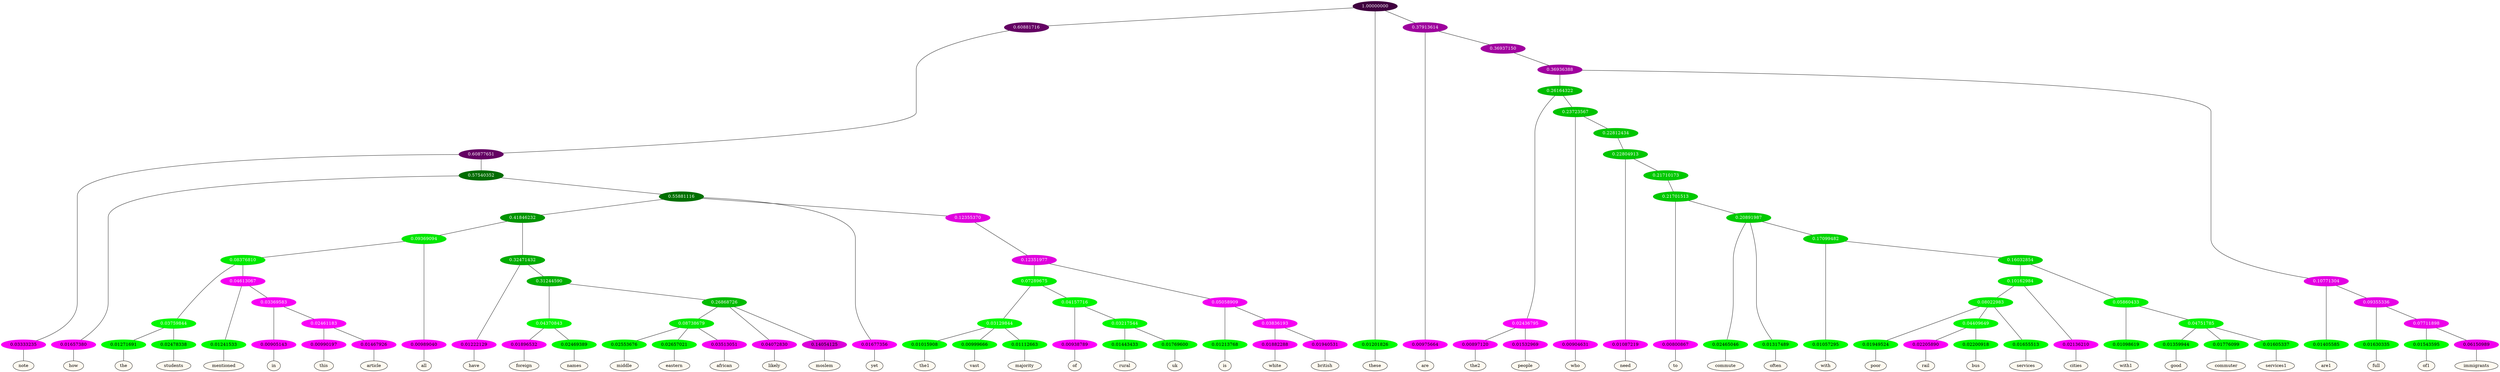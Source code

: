 graph {
	node [format=png height=0.15 nodesep=0.001 ordering=out overlap=prism overlap_scaling=0.01 ranksep=0.001 ratio=0.2 style=filled width=0.15]
	{
		rank=same
		a_w_7 [label=note color=black fillcolor=floralwhite style="filled,solid"]
		a_w_10 [label=how color=black fillcolor=floralwhite style="filled,solid"]
		a_w_49 [label=the color=black fillcolor=floralwhite style="filled,solid"]
		a_w_50 [label=students color=black fillcolor=floralwhite style="filled,solid"]
		a_w_51 [label=mentioned color=black fillcolor=floralwhite style="filled,solid"]
		a_w_66 [label=in color=black fillcolor=floralwhite style="filled,solid"]
		a_w_75 [label=this color=black fillcolor=floralwhite style="filled,solid"]
		a_w_76 [label=article color=black fillcolor=floralwhite style="filled,solid"]
		a_w_31 [label=all color=black fillcolor=floralwhite style="filled,solid"]
		a_w_32 [label=have color=black fillcolor=floralwhite style="filled,solid"]
		a_w_53 [label=foreign color=black fillcolor=floralwhite style="filled,solid"]
		a_w_54 [label=names color=black fillcolor=floralwhite style="filled,solid"]
		a_w_68 [label=middle color=black fillcolor=floralwhite style="filled,solid"]
		a_w_69 [label=eastern color=black fillcolor=floralwhite style="filled,solid"]
		a_w_70 [label=african color=black fillcolor=floralwhite style="filled,solid"]
		a_w_56 [label=likely color=black fillcolor=floralwhite style="filled,solid"]
		a_w_57 [label=moslem color=black fillcolor=floralwhite style="filled,solid"]
		a_w_15 [label=yet color=black fillcolor=floralwhite style="filled,solid"]
		a_w_58 [label=the1 color=black fillcolor=floralwhite style="filled,solid"]
		a_w_59 [label=vast color=black fillcolor=floralwhite style="filled,solid"]
		a_w_60 [label=majority color=black fillcolor=floralwhite style="filled,solid"]
		a_w_61 [label=of color=black fillcolor=floralwhite style="filled,solid"]
		a_w_71 [label=rural color=black fillcolor=floralwhite style="filled,solid"]
		a_w_72 [label=uk color=black fillcolor=floralwhite style="filled,solid"]
		a_w_45 [label=is color=black fillcolor=floralwhite style="filled,solid"]
		a_w_63 [label=white color=black fillcolor=floralwhite style="filled,solid"]
		a_w_64 [label=british color=black fillcolor=floralwhite style="filled,solid"]
		a_w_2 [label=these color=black fillcolor=floralwhite style="filled,solid"]
		a_w_5 [label=are color=black fillcolor=floralwhite style="filled,solid"]
		a_w_24 [label=the2 color=black fillcolor=floralwhite style="filled,solid"]
		a_w_25 [label=people color=black fillcolor=floralwhite style="filled,solid"]
		a_w_26 [label=who color=black fillcolor=floralwhite style="filled,solid"]
		a_w_47 [label=need color=black fillcolor=floralwhite style="filled,solid"]
		a_w_73 [label=to color=black fillcolor=floralwhite style="filled,solid"]
		a_w_77 [label=commute color=black fillcolor=floralwhite style="filled,solid"]
		a_w_78 [label=often color=black fillcolor=floralwhite style="filled,solid"]
		a_w_80 [label=with color=black fillcolor=floralwhite style="filled,solid"]
		a_w_88 [label=poor color=black fillcolor=floralwhite style="filled,solid"]
		a_w_94 [label=rail color=black fillcolor=floralwhite style="filled,solid"]
		a_w_95 [label=bus color=black fillcolor=floralwhite style="filled,solid"]
		a_w_90 [label=services color=black fillcolor=floralwhite style="filled,solid"]
		a_w_85 [label=cities color=black fillcolor=floralwhite style="filled,solid"]
		a_w_86 [label=with1 color=black fillcolor=floralwhite style="filled,solid"]
		a_w_91 [label=good color=black fillcolor=floralwhite style="filled,solid"]
		a_w_92 [label=commuter color=black fillcolor=floralwhite style="filled,solid"]
		a_w_93 [label=services1 color=black fillcolor=floralwhite style="filled,solid"]
		a_w_19 [label=are1 color=black fillcolor=floralwhite style="filled,solid"]
		a_w_28 [label=full color=black fillcolor=floralwhite style="filled,solid"]
		a_w_37 [label=of1 color=black fillcolor=floralwhite style="filled,solid"]
		a_w_38 [label=immigrants color=black fillcolor=floralwhite style="filled,solid"]
	}
	a_n_7 -- a_w_7
	a_n_10 -- a_w_10
	a_n_49 -- a_w_49
	a_n_50 -- a_w_50
	a_n_51 -- a_w_51
	a_n_66 -- a_w_66
	a_n_75 -- a_w_75
	a_n_76 -- a_w_76
	a_n_31 -- a_w_31
	a_n_32 -- a_w_32
	a_n_53 -- a_w_53
	a_n_54 -- a_w_54
	a_n_68 -- a_w_68
	a_n_69 -- a_w_69
	a_n_70 -- a_w_70
	a_n_56 -- a_w_56
	a_n_57 -- a_w_57
	a_n_15 -- a_w_15
	a_n_58 -- a_w_58
	a_n_59 -- a_w_59
	a_n_60 -- a_w_60
	a_n_61 -- a_w_61
	a_n_71 -- a_w_71
	a_n_72 -- a_w_72
	a_n_45 -- a_w_45
	a_n_63 -- a_w_63
	a_n_64 -- a_w_64
	a_n_2 -- a_w_2
	a_n_5 -- a_w_5
	a_n_24 -- a_w_24
	a_n_25 -- a_w_25
	a_n_26 -- a_w_26
	a_n_47 -- a_w_47
	a_n_73 -- a_w_73
	a_n_77 -- a_w_77
	a_n_78 -- a_w_78
	a_n_80 -- a_w_80
	a_n_88 -- a_w_88
	a_n_94 -- a_w_94
	a_n_95 -- a_w_95
	a_n_90 -- a_w_90
	a_n_85 -- a_w_85
	a_n_86 -- a_w_86
	a_n_91 -- a_w_91
	a_n_92 -- a_w_92
	a_n_93 -- a_w_93
	a_n_19 -- a_w_19
	a_n_28 -- a_w_28
	a_n_37 -- a_w_37
	a_n_38 -- a_w_38
	{
		rank=same
		a_n_7 [label=0.03333235 color="0.835 1.000 0.967" fontcolor=black]
		a_n_10 [label=0.01657380 color="0.835 1.000 0.983" fontcolor=black]
		a_n_49 [label=0.01271691 color="0.334 1.000 0.987" fontcolor=black]
		a_n_50 [label=0.02478338 color="0.334 1.000 0.975" fontcolor=black]
		a_n_51 [label=0.01241533 color="0.334 1.000 0.988" fontcolor=black]
		a_n_66 [label=0.00905143 color="0.835 1.000 0.991" fontcolor=black]
		a_n_75 [label=0.00990197 color="0.835 1.000 0.990" fontcolor=black]
		a_n_76 [label=0.01467926 color="0.835 1.000 0.985" fontcolor=black]
		a_n_31 [label=0.00989040 color="0.835 1.000 0.990" fontcolor=black]
		a_n_32 [label=0.01222129 color="0.835 1.000 0.988" fontcolor=black]
		a_n_53 [label=0.01896532 color="0.835 1.000 0.981" fontcolor=black]
		a_n_54 [label=0.02469389 color="0.334 1.000 0.975" fontcolor=black]
		a_n_68 [label=0.02553676 color="0.334 1.000 0.974" fontcolor=black]
		a_n_69 [label=0.02657021 color="0.334 1.000 0.973" fontcolor=black]
		a_n_70 [label=0.03513051 color="0.835 1.000 0.965" fontcolor=black]
		a_n_56 [label=0.04072830 color="0.835 1.000 0.959" fontcolor=black]
		a_n_57 [label=0.14054125 color="0.835 1.000 0.859" fontcolor=black]
		a_n_15 [label=0.01677356 color="0.835 1.000 0.983" fontcolor=black]
		a_n_58 [label=0.01015908 color="0.334 1.000 0.990" fontcolor=black]
		a_n_59 [label=0.00999666 color="0.334 1.000 0.990" fontcolor=black]
		a_n_60 [label=0.01112663 color="0.334 1.000 0.989" fontcolor=black]
		a_n_61 [label=0.00938789 color="0.835 1.000 0.991" fontcolor=black]
		a_n_71 [label=0.01443433 color="0.334 1.000 0.986" fontcolor=black]
		a_n_72 [label=0.01769600 color="0.334 1.000 0.982" fontcolor=black]
		a_n_45 [label=0.01213768 color="0.334 1.000 0.988" fontcolor=black]
		a_n_63 [label=0.01882288 color="0.835 1.000 0.981" fontcolor=black]
		a_n_64 [label=0.01940531 color="0.835 1.000 0.981" fontcolor=black]
		a_n_2 [label=0.01201826 color="0.334 1.000 0.988" fontcolor=black]
		a_n_5 [label=0.00975664 color="0.835 1.000 0.990" fontcolor=black]
		a_n_24 [label=0.00897120 color="0.835 1.000 0.991" fontcolor=black]
		a_n_25 [label=0.01532969 color="0.835 1.000 0.985" fontcolor=black]
		a_n_26 [label=0.00904631 color="0.835 1.000 0.991" fontcolor=black]
		a_n_47 [label=0.01087219 color="0.835 1.000 0.989" fontcolor=black]
		a_n_73 [label=0.00800867 color="0.835 1.000 0.992" fontcolor=black]
		a_n_77 [label=0.02465046 color="0.334 1.000 0.975" fontcolor=black]
		a_n_78 [label=0.01317489 color="0.334 1.000 0.987" fontcolor=black]
		a_n_80 [label=0.01057295 color="0.334 1.000 0.989" fontcolor=black]
		a_n_88 [label=0.01949524 color="0.334 1.000 0.981" fontcolor=black]
		a_n_94 [label=0.02205890 color="0.835 1.000 0.978" fontcolor=black]
		a_n_95 [label=0.02200918 color="0.334 1.000 0.978" fontcolor=black]
		a_n_90 [label=0.01655513 color="0.334 1.000 0.983" fontcolor=black]
		a_n_85 [label=0.02136210 color="0.835 1.000 0.979" fontcolor=black]
		a_n_86 [label=0.01098619 color="0.334 1.000 0.989" fontcolor=black]
		a_n_91 [label=0.01359944 color="0.334 1.000 0.986" fontcolor=black]
		a_n_92 [label=0.01776099 color="0.334 1.000 0.982" fontcolor=black]
		a_n_93 [label=0.01605337 color="0.334 1.000 0.984" fontcolor=black]
		a_n_19 [label=0.01405585 color="0.334 1.000 0.986" fontcolor=black]
		a_n_28 [label=0.01630335 color="0.334 1.000 0.984" fontcolor=black]
		a_n_37 [label=0.01543595 color="0.334 1.000 0.985" fontcolor=black]
		a_n_38 [label=0.06150989 color="0.835 1.000 0.938" fontcolor=black]
	}
	a_n_0 [label=1.00000000 color="0.835 1.000 0.250" fontcolor=grey99]
	a_n_1 [label=0.60881716 color="0.835 1.000 0.391" fontcolor=grey99]
	a_n_0 -- a_n_1
	a_n_0 -- a_n_2
	a_n_3 [label=0.37913614 color="0.835 1.000 0.621" fontcolor=grey99]
	a_n_0 -- a_n_3
	a_n_4 [label=0.60877651 color="0.835 1.000 0.391" fontcolor=grey99]
	a_n_1 -- a_n_4
	a_n_3 -- a_n_5
	a_n_6 [label=0.36937150 color="0.835 1.000 0.631" fontcolor=grey99]
	a_n_3 -- a_n_6
	a_n_4 -- a_n_7
	a_n_8 [label=0.57540352 color="0.334 1.000 0.425" fontcolor=grey99]
	a_n_4 -- a_n_8
	a_n_9 [label=0.36936388 color="0.835 1.000 0.631" fontcolor=grey99]
	a_n_6 -- a_n_9
	a_n_8 -- a_n_10
	a_n_11 [label=0.55881116 color="0.334 1.000 0.441" fontcolor=grey99]
	a_n_8 -- a_n_11
	a_n_12 [label=0.26164322 color="0.334 1.000 0.738" fontcolor=grey99]
	a_n_9 -- a_n_12
	a_n_13 [label=0.10771304 color="0.835 1.000 0.892" fontcolor=grey99]
	a_n_9 -- a_n_13
	a_n_14 [label=0.41846232 color="0.334 1.000 0.582" fontcolor=grey99]
	a_n_11 -- a_n_14
	a_n_11 -- a_n_15
	a_n_16 [label=0.12355370 color="0.835 1.000 0.876" fontcolor=grey99]
	a_n_11 -- a_n_16
	a_n_17 [label=0.02436795 color="0.835 1.000 0.976" fontcolor=grey99]
	a_n_12 -- a_n_17
	a_n_18 [label=0.23723567 color="0.334 1.000 0.763" fontcolor=grey99]
	a_n_12 -- a_n_18
	a_n_13 -- a_n_19
	a_n_20 [label=0.09355336 color="0.835 1.000 0.906" fontcolor=grey99]
	a_n_13 -- a_n_20
	a_n_21 [label=0.09369094 color="0.334 1.000 0.906" fontcolor=grey99]
	a_n_14 -- a_n_21
	a_n_22 [label=0.32471432 color="0.334 1.000 0.675" fontcolor=grey99]
	a_n_14 -- a_n_22
	a_n_23 [label=0.12351977 color="0.835 1.000 0.876" fontcolor=grey99]
	a_n_16 -- a_n_23
	a_n_17 -- a_n_24
	a_n_17 -- a_n_25
	a_n_18 -- a_n_26
	a_n_27 [label=0.22812434 color="0.334 1.000 0.772" fontcolor=grey99]
	a_n_18 -- a_n_27
	a_n_20 -- a_n_28
	a_n_29 [label=0.07711898 color="0.835 1.000 0.923" fontcolor=grey99]
	a_n_20 -- a_n_29
	a_n_30 [label=0.08376810 color="0.334 1.000 0.916" fontcolor=grey99]
	a_n_21 -- a_n_30
	a_n_21 -- a_n_31
	a_n_22 -- a_n_32
	a_n_33 [label=0.31244590 color="0.334 1.000 0.688" fontcolor=grey99]
	a_n_22 -- a_n_33
	a_n_34 [label=0.07289675 color="0.334 1.000 0.927" fontcolor=grey99]
	a_n_23 -- a_n_34
	a_n_35 [label=0.05058909 color="0.835 1.000 0.949" fontcolor=grey99]
	a_n_23 -- a_n_35
	a_n_36 [label=0.22804913 color="0.334 1.000 0.772" fontcolor=grey99]
	a_n_27 -- a_n_36
	a_n_29 -- a_n_37
	a_n_29 -- a_n_38
	a_n_39 [label=0.03759844 color="0.334 1.000 0.962" fontcolor=grey99]
	a_n_30 -- a_n_39
	a_n_40 [label=0.04613067 color="0.835 1.000 0.954" fontcolor=grey99]
	a_n_30 -- a_n_40
	a_n_41 [label=0.04370843 color="0.334 1.000 0.956" fontcolor=grey99]
	a_n_33 -- a_n_41
	a_n_42 [label=0.26868726 color="0.334 1.000 0.731" fontcolor=grey99]
	a_n_33 -- a_n_42
	a_n_43 [label=0.03129844 color="0.334 1.000 0.969" fontcolor=grey99]
	a_n_34 -- a_n_43
	a_n_44 [label=0.04157716 color="0.334 1.000 0.958" fontcolor=grey99]
	a_n_34 -- a_n_44
	a_n_35 -- a_n_45
	a_n_46 [label=0.03836193 color="0.835 1.000 0.962" fontcolor=grey99]
	a_n_35 -- a_n_46
	a_n_36 -- a_n_47
	a_n_48 [label=0.21710173 color="0.334 1.000 0.783" fontcolor=grey99]
	a_n_36 -- a_n_48
	a_n_39 -- a_n_49
	a_n_39 -- a_n_50
	a_n_40 -- a_n_51
	a_n_52 [label=0.03369583 color="0.835 1.000 0.966" fontcolor=grey99]
	a_n_40 -- a_n_52
	a_n_41 -- a_n_53
	a_n_41 -- a_n_54
	a_n_55 [label=0.08738679 color="0.334 1.000 0.913" fontcolor=grey99]
	a_n_42 -- a_n_55
	a_n_42 -- a_n_56
	a_n_42 -- a_n_57
	a_n_43 -- a_n_58
	a_n_43 -- a_n_59
	a_n_43 -- a_n_60
	a_n_44 -- a_n_61
	a_n_62 [label=0.03217544 color="0.334 1.000 0.968" fontcolor=grey99]
	a_n_44 -- a_n_62
	a_n_46 -- a_n_63
	a_n_46 -- a_n_64
	a_n_65 [label=0.21701513 color="0.334 1.000 0.783" fontcolor=grey99]
	a_n_48 -- a_n_65
	a_n_52 -- a_n_66
	a_n_67 [label=0.02461183 color="0.835 1.000 0.975" fontcolor=grey99]
	a_n_52 -- a_n_67
	a_n_55 -- a_n_68
	a_n_55 -- a_n_69
	a_n_55 -- a_n_70
	a_n_62 -- a_n_71
	a_n_62 -- a_n_72
	a_n_65 -- a_n_73
	a_n_74 [label=0.20891987 color="0.334 1.000 0.791" fontcolor=grey99]
	a_n_65 -- a_n_74
	a_n_67 -- a_n_75
	a_n_67 -- a_n_76
	a_n_74 -- a_n_77
	a_n_74 -- a_n_78
	a_n_79 [label=0.17099482 color="0.334 1.000 0.829" fontcolor=grey99]
	a_n_74 -- a_n_79
	a_n_79 -- a_n_80
	a_n_81 [label=0.16032854 color="0.334 1.000 0.840" fontcolor=grey99]
	a_n_79 -- a_n_81
	a_n_82 [label=0.10162984 color="0.334 1.000 0.898" fontcolor=grey99]
	a_n_81 -- a_n_82
	a_n_83 [label=0.05860433 color="0.334 1.000 0.941" fontcolor=grey99]
	a_n_81 -- a_n_83
	a_n_84 [label=0.08022983 color="0.334 1.000 0.920" fontcolor=grey99]
	a_n_82 -- a_n_84
	a_n_82 -- a_n_85
	a_n_83 -- a_n_86
	a_n_87 [label=0.04751785 color="0.334 1.000 0.952" fontcolor=grey99]
	a_n_83 -- a_n_87
	a_n_84 -- a_n_88
	a_n_89 [label=0.04409649 color="0.334 1.000 0.956" fontcolor=grey99]
	a_n_84 -- a_n_89
	a_n_84 -- a_n_90
	a_n_87 -- a_n_91
	a_n_87 -- a_n_92
	a_n_87 -- a_n_93
	a_n_89 -- a_n_94
	a_n_89 -- a_n_95
}

